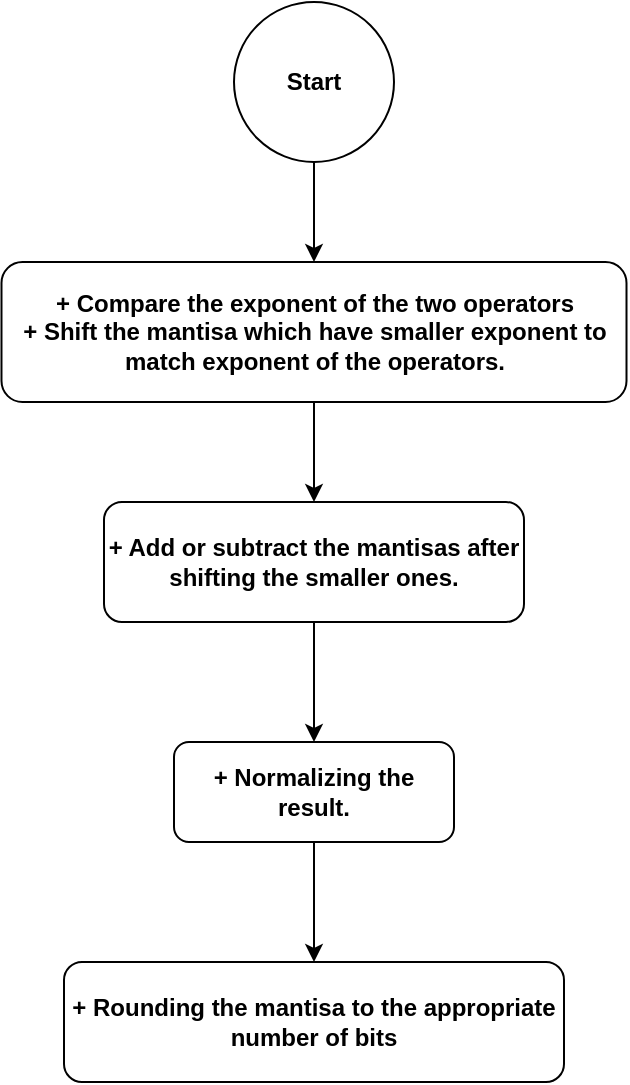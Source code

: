 <mxfile version="20.3.3" type="github">
  <diagram id="74w6JPEJQIkCMHyagSD3" name="Page-1">
    <mxGraphModel dx="417" dy="788" grid="1" gridSize="10" guides="1" tooltips="1" connect="1" arrows="1" fold="1" page="1" pageScale="1" pageWidth="850" pageHeight="1100" math="0" shadow="0">
      <root>
        <mxCell id="0" />
        <mxCell id="1" parent="0" />
        <mxCell id="YRCLkPu0-ZYbwt_YKnKu-3" style="edgeStyle=orthogonalEdgeStyle;rounded=0;orthogonalLoop=1;jettySize=auto;html=1;exitX=0.5;exitY=1;exitDx=0;exitDy=0;entryX=0.5;entryY=0;entryDx=0;entryDy=0;" parent="1" source="YRCLkPu0-ZYbwt_YKnKu-1" target="YRCLkPu0-ZYbwt_YKnKu-2" edge="1">
          <mxGeometry relative="1" as="geometry" />
        </mxCell>
        <mxCell id="YRCLkPu0-ZYbwt_YKnKu-1" value="&lt;b&gt;Start&lt;/b&gt;" style="ellipse;whiteSpace=wrap;html=1;aspect=fixed;" parent="1" vertex="1">
          <mxGeometry x="180" y="70" width="80" height="80" as="geometry" />
        </mxCell>
        <mxCell id="YRCLkPu0-ZYbwt_YKnKu-6" style="edgeStyle=orthogonalEdgeStyle;rounded=0;orthogonalLoop=1;jettySize=auto;html=1;exitX=0.5;exitY=1;exitDx=0;exitDy=0;" parent="1" source="YRCLkPu0-ZYbwt_YKnKu-2" target="YRCLkPu0-ZYbwt_YKnKu-5" edge="1">
          <mxGeometry relative="1" as="geometry" />
        </mxCell>
        <mxCell id="YRCLkPu0-ZYbwt_YKnKu-2" value="&lt;b&gt;+ Compare the exponent of the two operators&lt;br&gt;+ Shift the mantisa which have smaller exponent to match exponent of the operators.&lt;br&gt;&lt;/b&gt;" style="rounded=1;whiteSpace=wrap;html=1;" parent="1" vertex="1">
          <mxGeometry x="63.75" y="200" width="312.5" height="70" as="geometry" />
        </mxCell>
        <mxCell id="YRCLkPu0-ZYbwt_YKnKu-8" style="edgeStyle=orthogonalEdgeStyle;rounded=0;orthogonalLoop=1;jettySize=auto;html=1;exitX=0.5;exitY=1;exitDx=0;exitDy=0;entryX=0.5;entryY=0;entryDx=0;entryDy=0;" parent="1" source="YRCLkPu0-ZYbwt_YKnKu-5" target="YRCLkPu0-ZYbwt_YKnKu-7" edge="1">
          <mxGeometry relative="1" as="geometry" />
        </mxCell>
        <mxCell id="YRCLkPu0-ZYbwt_YKnKu-5" value="&lt;b&gt;+ Add or subtract the mantisas after shifting the smaller ones.&lt;/b&gt;" style="rounded=1;whiteSpace=wrap;html=1;" parent="1" vertex="1">
          <mxGeometry x="115" y="320" width="210" height="60" as="geometry" />
        </mxCell>
        <mxCell id="YRCLkPu0-ZYbwt_YKnKu-10" style="edgeStyle=orthogonalEdgeStyle;rounded=0;orthogonalLoop=1;jettySize=auto;html=1;exitX=0.5;exitY=1;exitDx=0;exitDy=0;entryX=0.5;entryY=0;entryDx=0;entryDy=0;" parent="1" source="YRCLkPu0-ZYbwt_YKnKu-7" target="YRCLkPu0-ZYbwt_YKnKu-9" edge="1">
          <mxGeometry relative="1" as="geometry" />
        </mxCell>
        <mxCell id="YRCLkPu0-ZYbwt_YKnKu-7" value="&lt;b&gt;+ Normalizing the result.&lt;/b&gt;" style="rounded=1;whiteSpace=wrap;html=1;" parent="1" vertex="1">
          <mxGeometry x="150" y="440" width="140" height="50" as="geometry" />
        </mxCell>
        <mxCell id="YRCLkPu0-ZYbwt_YKnKu-9" value="&lt;b&gt;+ Rounding the mantisa to the appropriate number of bits&lt;/b&gt;" style="rounded=1;whiteSpace=wrap;html=1;" parent="1" vertex="1">
          <mxGeometry x="95" y="550" width="250" height="60" as="geometry" />
        </mxCell>
      </root>
    </mxGraphModel>
  </diagram>
</mxfile>
